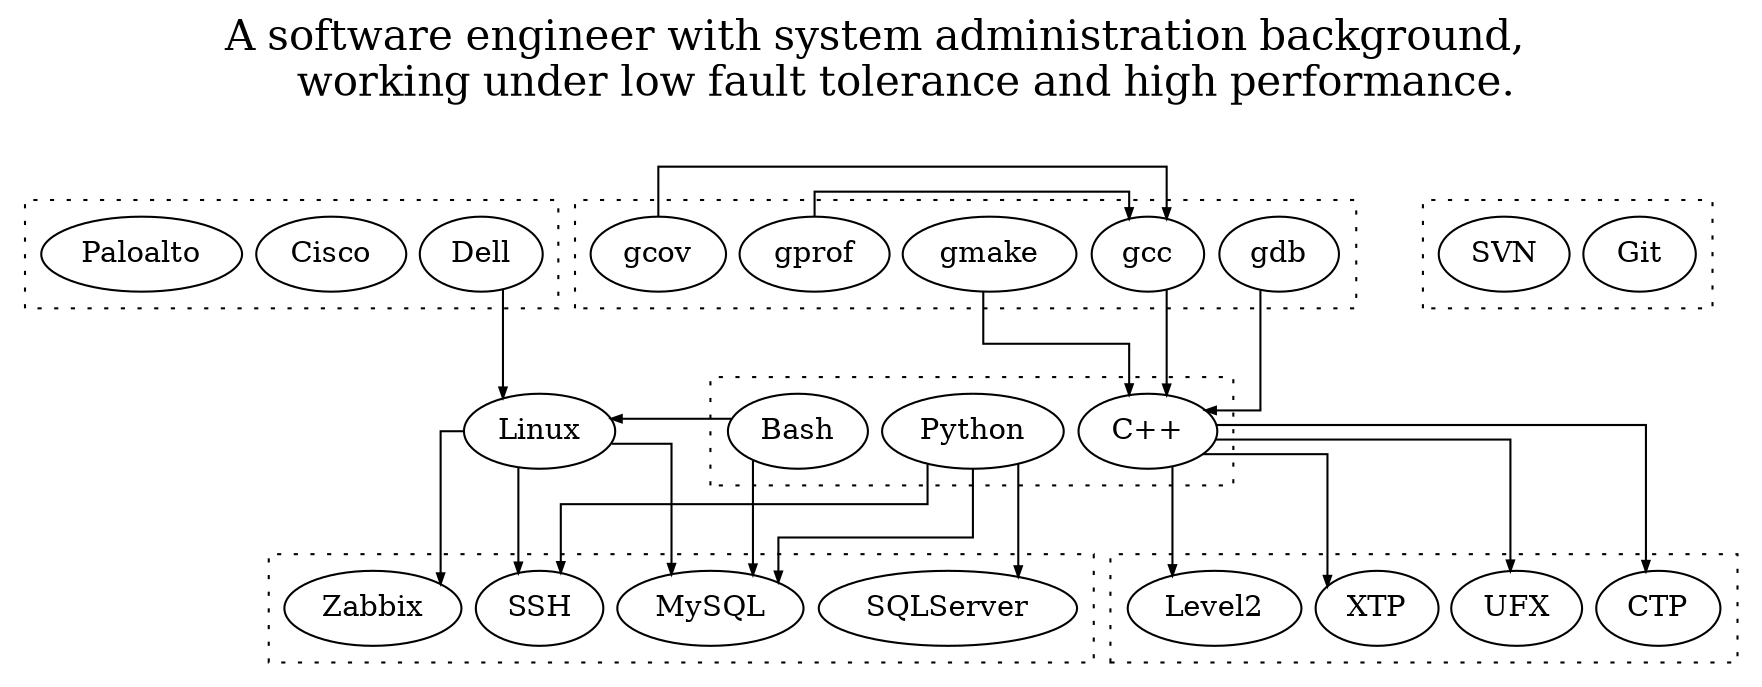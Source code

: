 digraph ICT
{
    graph[nodesep=0.1;
    splines=ortho;
    ranksep=0.68]

    "C++" -> {CTP, UFX, XTP, Level2} [arrowsize=0.5]
    Python -> {MySQL, SQLServer, SSH} [arrowsize=0.5]
    Bash -> Linux[constraint=false] [arrowsize=0.5]
    Bash -> MySQL [arrowsize=0.5]
    Linux -> {Zabbix, MySQL, SSH} [arrowsize=0.5]
    Dell -> Linux[constraint=false] [arrowsize=0.5]

    subgraph cluster_gnu {
        style=dotted
        gmake, gdb, gcc
        {gprof, gcov} -> gcc [constraint=false] [arrowsize=0.5]
    }

    {gcc, gmake, gdb} -> "C++" [arrowsize=0.5]

    subgraph cluster_app {
        style=dotted
        CTP, UFX, XTP, Level2
    }

    subgraph cluster_cms {
        style=dotted
        Git, SVN
    }

    subgraph cluster_svc {
        style=dotted
        MySQL, SQLServer, Zabbix, SSH
    }

    subgraph cluster_dvc {
        style=dotted
        Dell, Cisco, Paloalto
    }

    subgraph cluster_dev {
        style=dotted
        "C++", Python, Bash
    }

    label="A software engineer with system administration background, 
    working under low fault tolerance and high performance.\n\n"
    labelloc="t"
    fontsize=20
}